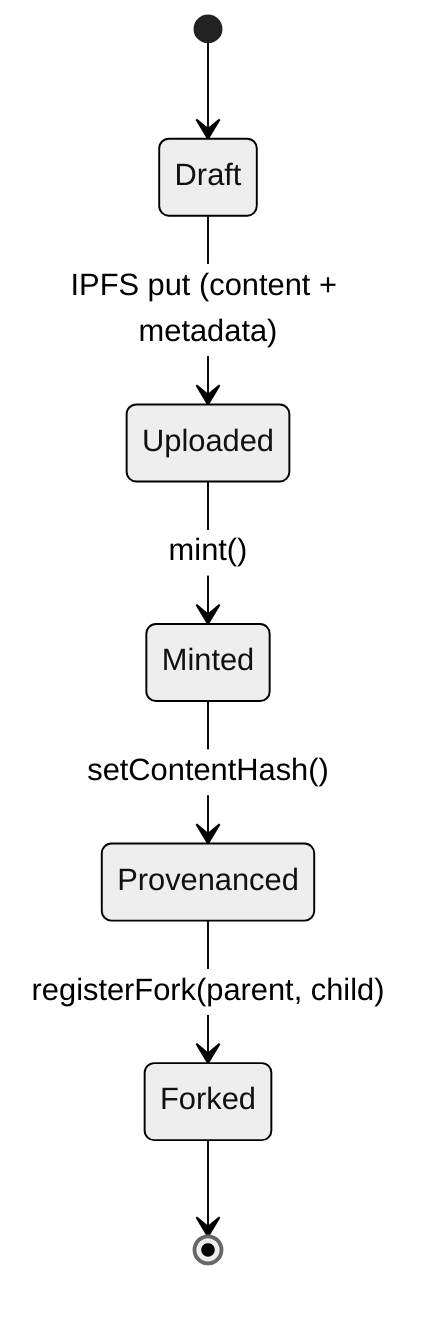 %%{init: {'theme':'neutral'}}%%
stateDiagram-v2
  [*] --> Draft
  Draft --> Uploaded: IPFS put (content + metadata)
  Uploaded --> Minted: mint()
  Minted --> Provenanced: setContentHash()
  Provenanced --> Forked: registerFork(parent, child)
  Forked --> [*]
